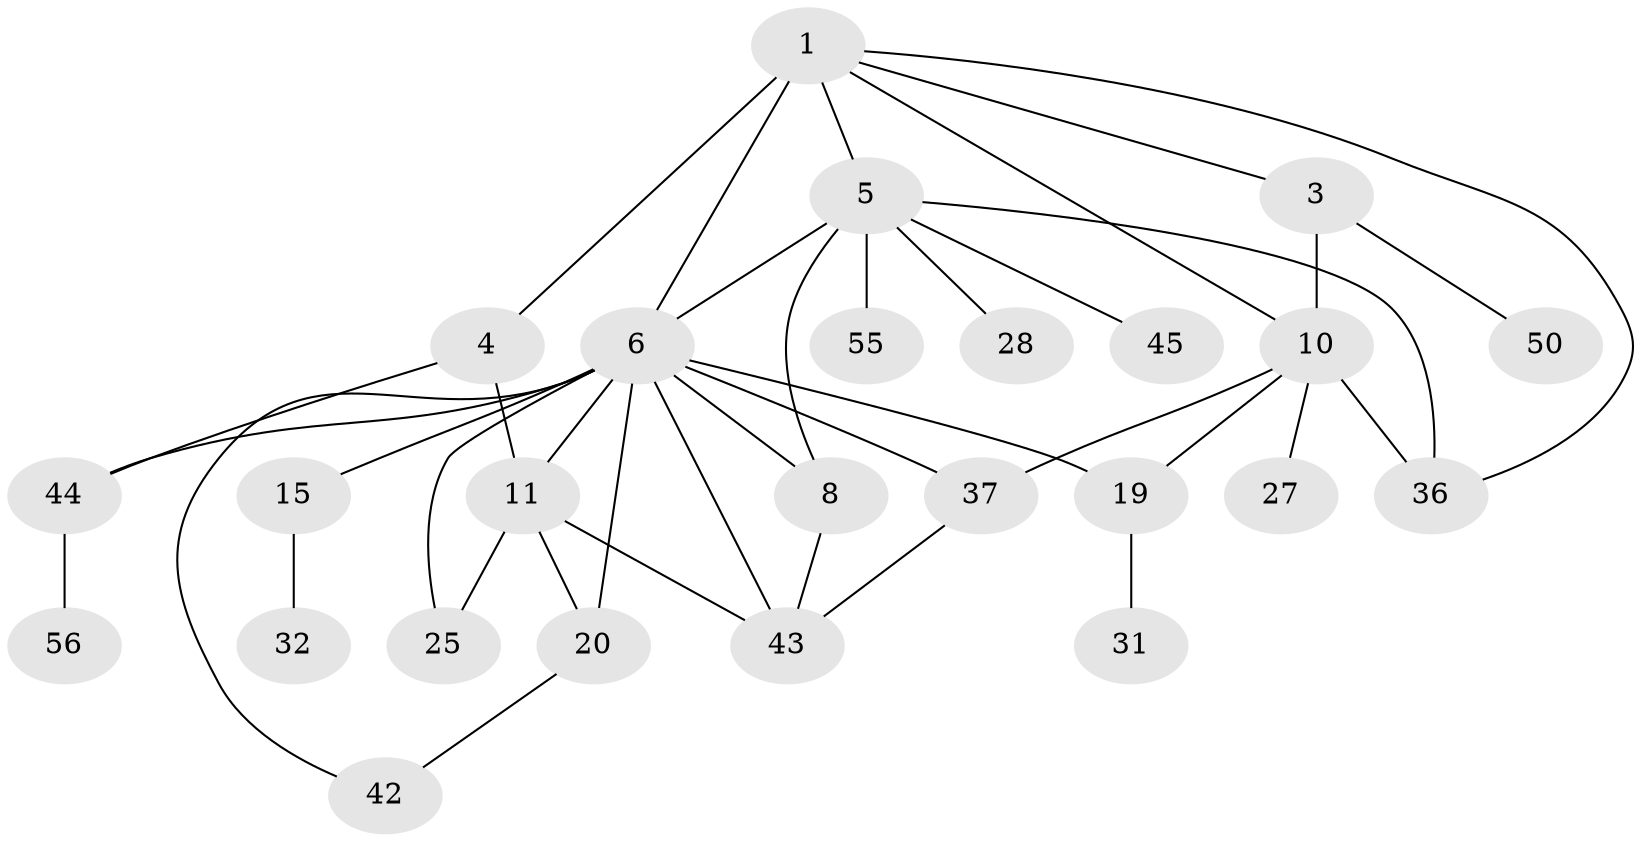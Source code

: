 // original degree distribution, {8: 0.015873015873015872, 2: 0.31746031746031744, 3: 0.30158730158730157, 6: 0.031746031746031744, 5: 0.047619047619047616, 1: 0.2222222222222222, 4: 0.06349206349206349}
// Generated by graph-tools (version 1.1) at 2025/16/03/04/25 18:16:49]
// undirected, 25 vertices, 39 edges
graph export_dot {
graph [start="1"]
  node [color=gray90,style=filled];
  1 [super="+2"];
  3 [super="+46"];
  4;
  5 [super="+21+30+18"];
  6 [super="+41+7"];
  8 [super="+38"];
  10 [super="+12+13"];
  11 [super="+16"];
  15 [super="+17"];
  19 [super="+35"];
  20 [super="+54"];
  25;
  27;
  28;
  31;
  32;
  36 [super="+58+51"];
  37 [super="+63"];
  42 [super="+47"];
  43 [super="+48+60"];
  44;
  45;
  50;
  55;
  56;
  1 -- 3;
  1 -- 4;
  1 -- 5;
  1 -- 6 [weight=3];
  1 -- 10;
  1 -- 36;
  3 -- 50;
  3 -- 10;
  4 -- 11;
  4 -- 44;
  5 -- 8 [weight=2];
  5 -- 45;
  5 -- 28;
  5 -- 36 [weight=2];
  5 -- 6;
  5 -- 55;
  6 -- 37;
  6 -- 8;
  6 -- 42;
  6 -- 11;
  6 -- 44;
  6 -- 43;
  6 -- 15;
  6 -- 19;
  6 -- 20;
  6 -- 25;
  8 -- 43;
  10 -- 19;
  10 -- 36;
  10 -- 37;
  10 -- 27;
  11 -- 25;
  11 -- 20;
  11 -- 43;
  15 -- 32;
  19 -- 31;
  20 -- 42;
  37 -- 43;
  44 -- 56;
}
